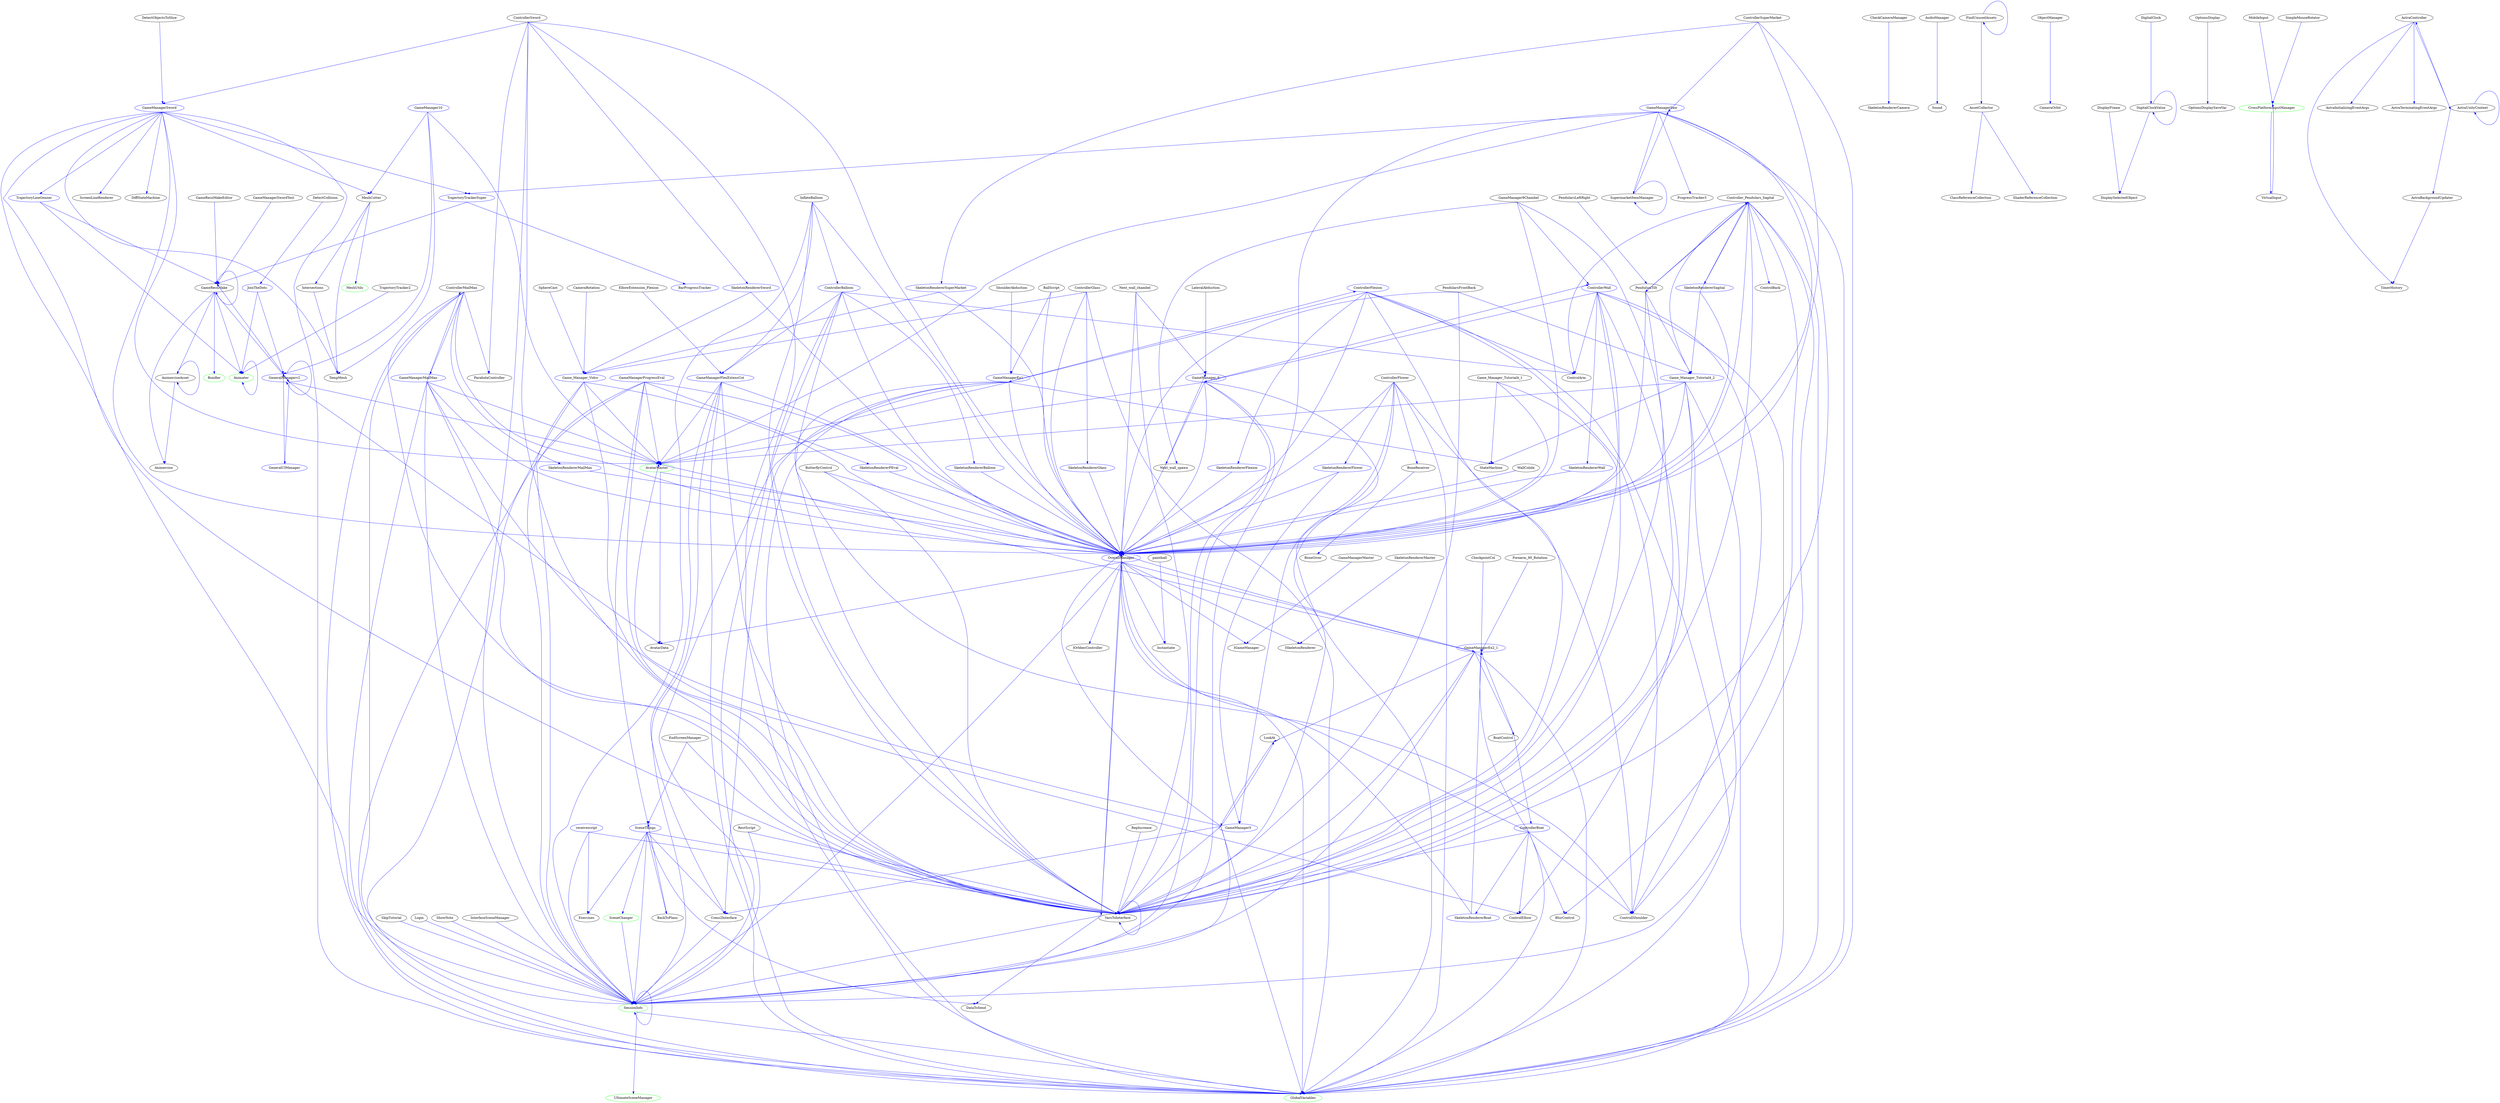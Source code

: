 digraph  {
	graph [nodesep=0.25,
		ranksep=5.0
	];
	BarProgressTracker	 [color=blue];
	RepIncrease -> VarsToInterface	 [color=blue,
		samehead=woow,
		sametail=woow];
	VarsToInterface -> VarsToInterface	 [color=blue,
		samehead=woow,
		sametail=woow];
	SessionInfo	 [color=green];
	VarsToInterface -> SessionInfo	 [color=blue,
		samehead=woow,
		sametail=woow];
	OverallManager	 [color=blue];
	VarsToInterface -> OverallManager	 [color=blue,
		samehead=woow,
		sametail=woow];
	VarsToInterface -> DataToSend	 [color=blue,
		samehead=woow,
		sametail=woow];
	RestScript -> VarsToInterface	 [color=blue,
		samehead=woow,
		sametail=woow];
	RestScript -> SessionInfo	 [color=blue,
		samehead=woow,
		sametail=woow];
	SessionInfo -> SessionInfo	 [color=blue,
		samehead=woow,
		sametail=woow];
	GlobalVariables	 [color=green];
	SessionInfo -> GlobalVariables	 [color=blue,
		samehead=woow,
		sametail=woow];
	UltimateSceneManager	 [color=green];
	SessionInfo -> UltimateSceneManager	 [color=blue,
		samehead=woow,
		sametail=woow];
	SkeletonRendererMailMan	 [color=blue];
	SkeletonRendererMailMan -> OverallManager	 [color=blue,
		samehead=woow,
		sametail=woow];
	OverallManager -> VarsToInterface	 [color=blue,
		samehead=woow,
		sametail=woow];
	OverallManager -> SessionInfo	 [color=blue,
		samehead=woow,
		sametail=woow];
	OverallManager -> GlobalVariables	 [color=blue,
		samehead=woow,
		sametail=woow];
	GameManagerEx2_1	 [color=blue];
	OverallManager -> GameManagerEx2_1	 [color=blue,
		samehead=woow,
		sametail=woow];
	OverallManager -> Instantiate	 [color=blue,
		samehead=woow,
		sametail=woow];
	OverallManager -> AvatarData	 [color=blue,
		samehead=woow,
		sametail=woow];
	OverallManager -> IGameManager	 [color=blue,
		samehead=woow,
		sametail=woow];
	OverallManager -> IOrbbecController	 [color=blue,
		samehead=woow,
		sametail=woow];
	OverallManager -> ISkeletonRenderer	 [color=blue,
		samehead=woow,
		sametail=woow];
	SkeletonRendererPEval	 [color=blue];
	SkeletonRendererPEval -> OverallManager	 [color=blue,
		samehead=woow,
		sametail=woow];
	SkeletonRendererSuperMarket	 [color=blue];
	SkeletonRendererSuperMarket -> OverallManager	 [color=blue,
		samehead=woow,
		sametail=woow];
	Game_Manager_Vidro	 [color=blue];
	SkeletonRendererSuperMarket -> Game_Manager_Vidro	 [color=blue,
		samehead=woow,
		sametail=woow];
	Game_Manager_Vidro -> VarsToInterface	 [color=blue,
		samehead=woow,
		sametail=woow];
	Game_Manager_Vidro -> SessionInfo	 [color=blue,
		samehead=woow,
		sametail=woow];
	Game_Manager_Vidro -> OverallManager	 [color=blue,
		samehead=woow,
		sametail=woow];
	Game_Manager_Vidro -> GlobalVariables	 [color=blue,
		samehead=woow,
		sametail=woow];
	AvatarMaster	 [color=green];
	Game_Manager_Vidro -> AvatarMaster	 [color=blue,
		samehead=woow,
		sametail=woow];
	SkipTutorial -> SessionInfo	 [color=blue,
		samehead=woow,
		sametail=woow];
	ControllerMailMan -> ParabolaController	 [color=blue,
		samehead=woow,
		sametail=woow];
	ControllerMailMan -> VarsToInterface	 [color=blue,
		samehead=woow,
		sametail=woow];
	ControllerMailMan -> SessionInfo	 [color=blue,
		samehead=woow,
		sametail=woow];
	ControllerMailMan -> SkeletonRendererMailMan	 [color=blue,
		samehead=woow,
		sametail=woow];
	ControllerMailMan -> OverallManager	 [color=blue,
		samehead=woow,
		sametail=woow];
	GameManagerMailMan	 [color=blue];
	ControllerMailMan -> GameManagerMailMan	 [color=blue,
		samehead=woow,
		sametail=woow];
	ControllerMailMan -> GlobalVariables	 [color=blue,
		samehead=woow,
		sametail=woow];
	GameManagerMailMan -> VarsToInterface	 [color=blue,
		samehead=woow,
		sametail=woow];
	GameManagerMailMan -> SessionInfo	 [color=blue,
		samehead=woow,
		sametail=woow];
	GameManagerMailMan -> OverallManager	 [color=blue,
		samehead=woow,
		sametail=woow];
	GameManagerMailMan -> ControllerMailMan	 [color=blue,
		samehead=woow,
		sametail=woow];
	GameManagerMailMan -> GlobalVariables	 [color=blue,
		samehead=woow,
		sametail=woow];
	GameManagerMailMan -> ControlElbow	 [color=blue,
		samehead=woow,
		sametail=woow];
	GameManagerMailMan -> AvatarMaster	 [color=blue,
		samehead=woow,
		sametail=woow];
	ControllerSuperMarket -> OverallManager	 [color=blue,
		samehead=woow,
		sametail=woow];
	ControllerSuperMarket -> SkeletonRendererSuperMarket	 [color=blue,
		samehead=woow,
		sametail=woow];
	ControllerSuperMarket -> GlobalVariables	 [color=blue,
		samehead=woow,
		sametail=woow];
	GameManagerSaw	 [color=blue];
	ControllerSuperMarket -> GameManagerSaw	 [color=blue,
		samehead=woow,
		sametail=woow];
	GameManagerSaw -> VarsToInterface	 [color=blue,
		samehead=woow,
		sametail=woow];
	GameManagerSaw -> SessionInfo	 [color=blue,
		samehead=woow,
		sametail=woow];
	GameManagerSaw -> OverallManager	 [color=blue,
		samehead=woow,
		sametail=woow];
	GameManagerSaw -> GlobalVariables	 [color=blue,
		samehead=woow,
		sametail=woow];
	GameManagerSaw -> AvatarMaster	 [color=blue,
		samehead=woow,
		sametail=woow];
	GameManagerSaw -> SupermarketItemManager	 [color=blue,
		samehead=woow,
		sametail=woow];
	GameManagerSaw -> ProgressTracker3	 [color=blue,
		samehead=woow,
		sametail=woow];
	TrajectoryTrackerSuper	 [color=blue];
	GameManagerSaw -> TrajectoryTrackerSuper	 [color=blue,
		samehead=woow,
		sametail=woow];
	ControllerSword -> ParabolaController	 [color=blue,
		samehead=woow,
		sametail=woow];
	ControllerSword -> VarsToInterface	 [color=blue,
		samehead=woow,
		sametail=woow];
	ControllerSword -> SessionInfo	 [color=blue,
		samehead=woow,
		sametail=woow];
	ControllerSword -> OverallManager	 [color=blue,
		samehead=woow,
		sametail=woow];
	ControllerSword -> GlobalVariables	 [color=blue,
		samehead=woow,
		sametail=woow];
	SkeletonRendererSword	 [color=blue];
	ControllerSword -> SkeletonRendererSword	 [color=blue,
		samehead=woow,
		sametail=woow];
	GameManagerSword	 [color=blue];
	ControllerSword -> GameManagerSword	 [color=blue,
		samehead=woow,
		sametail=woow];
	SkeletonRendererSword -> OverallManager	 [color=blue,
		samehead=woow,
		sametail=woow];
	SkeletonRendererSword -> Game_Manager_Vidro	 [color=blue,
		samehead=woow,
		sametail=woow];
	GameManagerSword -> VarsToInterface	 [color=blue,
		samehead=woow,
		sametail=woow];
	GameManagerSword -> SessionInfo	 [color=blue,
		samehead=woow,
		sametail=woow];
	GameManagerSword -> OverallManager	 [color=blue,
		samehead=woow,
		sametail=woow];
	GameManagerSword -> GlobalVariables	 [color=blue,
		samehead=woow,
		sametail=woow];
	GameManagerSword -> AvatarMaster	 [color=blue,
		samehead=woow,
		sametail=woow];
	GameManagerSword -> TrajectoryTrackerSuper	 [color=blue,
		samehead=woow,
		sametail=woow];
	GameManagerSword -> MeshCutter	 [color=blue,
		samehead=woow,
		sametail=woow];
	GameManagerSword -> TempMesh	 [color=blue,
		samehead=woow,
		sametail=woow];
	GameManagerSword -> ScreenLineRenderer	 [color=blue,
		samehead=woow,
		sametail=woow];
	GameManagerSword -> DiffStateMachine	 [color=blue,
		samehead=woow,
		sametail=woow];
	TrajectoryLineGenner	 [color=blue];
	GameManagerSword -> TrajectoryLineGenner	 [color=blue,
		samehead=woow,
		sametail=woow];
	JoinTheDots	 [color=blue];
	DetectCollision -> JoinTheDots	 [color=blue,
		samehead=woow,
		sametail=woow];
	GeneralManagerv2	 [color=blue];
	JoinTheDots -> GeneralManagerv2	 [color=blue,
		samehead=woow,
		sametail=woow];
	Animater	 [color=green];
	JoinTheDots -> Animater	 [color=blue,
		samehead=woow,
		sametail=woow];
	EndScreenManager -> VarsToInterface	 [color=blue,
		samehead=woow,
		sametail=woow];
	SceneThings	 [color=blue];
	EndScreenManager -> SceneThings	 [color=blue,
		samehead=woow,
		sametail=woow];
	SceneThings -> VarsToInterface	 [color=blue,
		samehead=woow,
		sametail=woow];
	SceneThings -> SessionInfo	 [color=blue,
		samehead=woow,
		sametail=woow];
	SceneThings -> BackToPlans	 [color=blue,
		samehead=woow,
		sametail=woow];
	SceneThings -> Coms2Interface	 [color=blue,
		samehead=woow,
		sametail=woow];
	SceneThings -> DataToSend	 [color=blue,
		samehead=woow,
		sametail=woow];
	SceneThings -> Exercises	 [color=blue,
		samehead=woow,
		sametail=woow];
	SceneChanger	 [color=green];
	SceneThings -> SceneChanger	 [color=blue,
		samehead=woow,
		sametail=woow];
	AvatarMaster -> OverallManager	 [color=blue,
		samehead=woow,
		sametail=woow];
	AvatarMaster -> AvatarData	 [color=blue,
		samehead=woow,
		sametail=woow];
	GameManagerProgressEval	 [color=blue];
	GameManagerProgressEval -> VarsToInterface	 [color=blue,
		samehead=woow,
		sametail=woow];
	GameManagerProgressEval -> SessionInfo	 [color=blue,
		samehead=woow,
		sametail=woow];
	GameManagerProgressEval -> OverallManager	 [color=blue,
		samehead=woow,
		sametail=woow];
	GameManagerProgressEval -> SkeletonRendererPEval	 [color=blue,
		samehead=woow,
		sametail=woow];
	GameManagerProgressEval -> GlobalVariables	 [color=blue,
		samehead=woow,
		sametail=woow];
	GameManagerProgressEval -> SceneThings	 [color=blue,
		samehead=woow,
		sametail=woow];
	GameManagerProgressEval -> AvatarMaster	 [color=blue,
		samehead=woow,
		sametail=woow];
	SupermarketItemManager -> GameManagerSaw	 [color=blue,
		samehead=woow,
		sametail=woow];
	SupermarketItemManager -> SupermarketItemManager	 [color=blue,
		samehead=woow,
		sametail=woow];
	TrajectoryTrackerSuper -> BarProgressTracker	 [color=blue,
		samehead=woow,
		sametail=woow];
	TrajectoryTrackerSuper -> GameRecnMake	 [color=blue,
		samehead=woow,
		sametail=woow];
	GeneralUIManager	 [color=blue];
	GeneralUIManager -> GeneralManagerv2	 [color=blue,
		samehead=woow,
		sametail=woow];
	GeneralManagerv2 -> AvatarMaster	 [color=blue,
		samehead=woow,
		sametail=woow];
	GeneralManagerv2 -> GeneralUIManager	 [color=blue,
		samehead=woow,
		sametail=woow];
	GeneralManagerv2 -> GeneralManagerv2	 [color=blue,
		samehead=woow,
		sametail=woow];
	GeneralManagerv2 -> AvatarData	 [color=blue,
		samehead=woow,
		sametail=woow];
	GeneralManagerv2 -> GameRecnMake	 [color=blue,
		samehead=woow,
		sametail=woow];
	BackToPlans -> SceneThings	 [color=blue,
		samehead=woow,
		sametail=woow];
	Coms2Interface -> SessionInfo	 [color=blue,
		samehead=woow,
		sametail=woow];
	Login -> SessionInfo	 [color=blue,
		samehead=woow,
		sametail=woow];
	receivescript	 [color=blue];
	receivescript -> VarsToInterface	 [color=blue,
		samehead=woow,
		sametail=woow];
	receivescript -> SessionInfo	 [color=blue,
		samehead=woow,
		sametail=woow];
	receivescript -> Exercises	 [color=blue,
		samehead=woow,
		sametail=woow];
	SceneChanger -> SessionInfo	 [color=blue,
		samehead=woow,
		sametail=woow];
	GameManager10	 [color=blue];
	GameManager10 -> AvatarMaster	 [color=blue,
		samehead=woow,
		sametail=woow];
	GameManager10 -> GeneralManagerv2	 [color=blue,
		samehead=woow,
		sametail=woow];
	GameManager10 -> MeshCutter	 [color=blue,
		samehead=woow,
		sametail=woow];
	GameManager10 -> TempMesh	 [color=blue,
		samehead=woow,
		sametail=woow];
	MeshCutter -> TempMesh	 [color=blue,
		samehead=woow,
		sametail=woow];
	MeshCutter -> Intersections	 [color=blue,
		samehead=woow,
		sametail=woow];
	MeshUtils	 [color=green];
	MeshCutter -> MeshUtils	 [color=blue,
		samehead=woow,
		sametail=woow];
	GameManager5	 [color=blue];
	GameManager5 -> VarsToInterface	 [color=blue,
		samehead=woow,
		sametail=woow];
	GameManager5 -> SessionInfo	 [color=blue,
		samehead=woow,
		sametail=woow];
	GameManager5 -> OverallManager	 [color=blue,
		samehead=woow,
		sametail=woow];
	GameManager5 -> GlobalVariables	 [color=blue,
		samehead=woow,
		sametail=woow];
	GameManager5 -> AvatarMaster	 [color=blue,
		samehead=woow,
		sametail=woow];
	GameManager5 -> Coms2Interface	 [color=blue,
		samehead=woow,
		sametail=woow];
	GameManager5 -> LookAt	 [color=blue,
		samehead=woow,
		sametail=woow];
	LookAt -> GameManager5	 [color=blue,
		samehead=woow,
		sametail=woow];
	GameManager9Chambel -> VarsToInterface	 [color=blue,
		samehead=woow,
		sametail=woow];
	GameManager9Chambel -> OverallManager	 [color=blue,
		samehead=woow,
		sametail=woow];
	GameManager9Chambel -> Next_wall_spawn	 [color=blue,
		samehead=woow,
		sametail=woow];
	ControllerWall	 [color=blue];
	GameManager9Chambel -> ControllerWall	 [color=blue,
		samehead=woow,
		sametail=woow];
	Next_wall_spawn -> OverallManager	 [color=blue,
		samehead=woow,
		sametail=woow];
	GameManager_9	 [color=blue];
	Next_wall_spawn -> GameManager_9	 [color=blue,
		samehead=woow,
		sametail=woow];
	ControllerWall -> VarsToInterface	 [color=blue,
		samehead=woow,
		sametail=woow];
	ControllerWall -> OverallManager	 [color=blue,
		samehead=woow,
		sametail=woow];
	ControllerWall -> GlobalVariables	 [color=blue,
		samehead=woow,
		sametail=woow];
	ControllerWall -> ControlElbow	 [color=blue,
		samehead=woow,
		sametail=woow];
	ControllerWall -> GameManager_9	 [color=blue,
		samehead=woow,
		sametail=woow];
	ControllerWall -> ControlArm	 [color=blue,
		samehead=woow,
		sametail=woow];
	ControllerWall -> ControllShoulder	 [color=blue,
		samehead=woow,
		sametail=woow];
	SkeletonRendererWall	 [color=blue];
	ControllerWall -> SkeletonRendererWall	 [color=blue,
		samehead=woow,
		sametail=woow];
	GameManagerEx1	 [color=blue];
	GameManagerEx1 -> VarsToInterface	 [color=blue,
		samehead=woow,
		sametail=woow];
	GameManagerEx1 -> SessionInfo	 [color=blue,
		samehead=woow,
		sametail=woow];
	GameManagerEx1 -> OverallManager	 [color=blue,
		samehead=woow,
		sametail=woow];
	GameManagerEx1 -> GlobalVariables	 [color=blue,
		samehead=woow,
		sametail=woow];
	GameManagerEx1 -> AvatarMaster	 [color=blue,
		samehead=woow,
		sametail=woow];
	GameManagerEx1 -> Coms2Interface	 [color=blue,
		samehead=woow,
		sametail=woow];
	ControllerFlexion	 [color=blue];
	GameManagerEx1 -> ControllerFlexion	 [color=blue,
		samehead=woow,
		sametail=woow];
	GameManagerEx1 -> StateMachine	 [color=blue,
		samehead=woow,
		sametail=woow];
	ControllerFlexion -> VarsToInterface	 [color=blue,
		samehead=woow,
		sametail=woow];
	ControllerFlexion -> OverallManager	 [color=blue,
		samehead=woow,
		sametail=woow];
	ControllerFlexion -> GlobalVariables	 [color=blue,
		samehead=woow,
		sametail=woow];
	ControllerFlexion -> GameManagerEx1	 [color=blue,
		samehead=woow,
		sametail=woow];
	ControllerFlexion -> ControlArm	 [color=blue,
		samehead=woow,
		sametail=woow];
	ControllerFlexion -> ControllShoulder	 [color=blue,
		samehead=woow,
		sametail=woow];
	SkeletonRendererFlexion	 [color=blue];
	ControllerFlexion -> SkeletonRendererFlexion	 [color=blue,
		samehead=woow,
		sametail=woow];
	GameManagerEx2_1 -> VarsToInterface	 [color=blue,
		samehead=woow,
		sametail=woow];
	GameManagerEx2_1 -> SessionInfo	 [color=blue,
		samehead=woow,
		sametail=woow];
	GameManagerEx2_1 -> OverallManager	 [color=blue,
		samehead=woow,
		sametail=woow];
	GameManagerEx2_1 -> GlobalVariables	 [color=blue,
		samehead=woow,
		sametail=woow];
	GameManagerEx2_1 -> AvatarMaster	 [color=blue,
		samehead=woow,
		sametail=woow];
	GameManagerEx2_1 -> LookAt	 [color=blue,
		samehead=woow,
		sametail=woow];
	GameManagerEx2_1 -> BoatControl	 [color=blue,
		samehead=woow,
		sametail=woow];
	BoatControl -> GameManagerEx2_1	 [color=blue,
		samehead=woow,
		sametail=woow];
	ControllerBoat	 [color=blue];
	BoatControl -> ControllerBoat	 [color=blue,
		samehead=woow,
		sametail=woow];
	GameManagerFlexExtensCot	 [color=blue];
	GameManagerFlexExtensCot -> VarsToInterface	 [color=blue,
		samehead=woow,
		sametail=woow];
	GameManagerFlexExtensCot -> SessionInfo	 [color=blue,
		samehead=woow,
		sametail=woow];
	GameManagerFlexExtensCot -> OverallManager	 [color=blue,
		samehead=woow,
		sametail=woow];
	GameManagerFlexExtensCot -> GlobalVariables	 [color=blue,
		samehead=woow,
		sametail=woow];
	GameManagerFlexExtensCot -> AvatarMaster	 [color=blue,
		samehead=woow,
		sametail=woow];
	GameManagerFlexExtensCot -> Coms2Interface	 [color=blue,
		samehead=woow,
		sametail=woow];
	GameManager_9 -> VarsToInterface	 [color=blue,
		samehead=woow,
		sametail=woow];
	GameManager_9 -> SessionInfo	 [color=blue,
		samehead=woow,
		sametail=woow];
	GameManager_9 -> OverallManager	 [color=blue,
		samehead=woow,
		sametail=woow];
	GameManager_9 -> GlobalVariables	 [color=blue,
		samehead=woow,
		sametail=woow];
	GameManager_9 -> AvatarMaster	 [color=blue,
		samehead=woow,
		sametail=woow];
	GameManager_9 -> Next_wall_spawn	 [color=blue,
		samehead=woow,
		sametail=woow];
	GameManager_9 -> ControllerWall	 [color=blue,
		samehead=woow,
		sametail=woow];
	Game_Manager_Tutorial4_1 -> VarsToInterface	 [color=blue,
		samehead=woow,
		sametail=woow];
	Game_Manager_Tutorial4_1 -> OverallManager	 [color=blue,
		samehead=woow,
		sametail=woow];
	Game_Manager_Tutorial4_1 -> StateMachine	 [color=blue,
		samehead=woow,
		sametail=woow];
	Game_Manager_Tutorial4_2	 [color=blue];
	Game_Manager_Tutorial4_2 -> VarsToInterface	 [color=blue,
		samehead=woow,
		sametail=woow];
	Game_Manager_Tutorial4_2 -> SessionInfo	 [color=blue,
		samehead=woow,
		sametail=woow];
	Game_Manager_Tutorial4_2 -> OverallManager	 [color=blue,
		samehead=woow,
		sametail=woow];
	Game_Manager_Tutorial4_2 -> GlobalVariables	 [color=blue,
		samehead=woow,
		sametail=woow];
	Game_Manager_Tutorial4_2 -> AvatarMaster	 [color=blue,
		samehead=woow,
		sametail=woow];
	Game_Manager_Tutorial4_2 -> StateMachine	 [color=blue,
		samehead=woow,
		sametail=woow];
	BallScript -> OverallManager	 [color=blue,
		samehead=woow,
		sametail=woow];
	BallScript -> GameManagerEx1	 [color=blue,
		samehead=woow,
		sametail=woow];
	ControllerBoat -> VarsToInterface	 [color=blue,
		samehead=woow,
		sametail=woow];
	ControllerBoat -> OverallManager	 [color=blue,
		samehead=woow,
		sametail=woow];
	ControllerBoat -> GlobalVariables	 [color=blue,
		samehead=woow,
		sametail=woow];
	ControllerBoat -> ControlElbow	 [color=blue,
		samehead=woow,
		sametail=woow];
	ControllerBoat -> GameManagerEx2_1	 [color=blue,
		samehead=woow,
		sametail=woow];
	ControllerBoat -> ControllShoulder	 [color=blue,
		samehead=woow,
		sametail=woow];
	ControllerBoat -> BlurControl	 [color=blue,
		samehead=woow,
		sametail=woow];
	SkeletonRendererBoat	 [color=blue];
	ControllerBoat -> SkeletonRendererBoat	 [color=blue,
		samehead=woow,
		sametail=woow];
	ButterflyControl -> VarsToInterface	 [color=blue,
		samehead=woow,
		sametail=woow];
	ButterflyControl -> OverallManager	 [color=blue,
		samehead=woow,
		sametail=woow];
	CameraRotation -> Game_Manager_Vidro	 [color=blue,
		samehead=woow,
		sametail=woow];
	CheckCameraManager -> SkeletonRendererCamera	 [color=blue,
		samehead=woow,
		sametail=woow];
	CheckpointCol -> GameManagerEx2_1	 [color=blue,
		samehead=woow,
		sametail=woow];
	Controller_Pendulars_Sagital -> VarsToInterface	 [color=blue,
		samehead=woow,
		sametail=woow];
	Controller_Pendulars_Sagital -> OverallManager	 [color=blue,
		samehead=woow,
		sametail=woow];
	Controller_Pendulars_Sagital -> GlobalVariables	 [color=blue,
		samehead=woow,
		sametail=woow];
	Controller_Pendulars_Sagital -> Game_Manager_Tutorial4_2	 [color=blue,
		samehead=woow,
		sametail=woow];
	Controller_Pendulars_Sagital -> PendulumTilt	 [color=blue,
		samehead=woow,
		sametail=woow];
	Controller_Pendulars_Sagital -> ControlArm	 [color=blue,
		samehead=woow,
		sametail=woow];
	Controller_Pendulars_Sagital -> ControlBack	 [color=blue,
		samehead=woow,
		sametail=woow];
	Controller_Pendulars_Sagital -> ControllShoulder	 [color=blue,
		samehead=woow,
		sametail=woow];
	SkeletonRendererSagital	 [color=blue];
	Controller_Pendulars_Sagital -> SkeletonRendererSagital	 [color=blue,
		samehead=woow,
		sametail=woow];
	Controller_Pendulars_Sagital -> BlurControl	 [color=blue,
		samehead=woow,
		sametail=woow];
	PendulumTilt -> VarsToInterface	 [color=blue,
		samehead=woow,
		sametail=woow];
	PendulumTilt -> OverallManager	 [color=blue,
		samehead=woow,
		sametail=woow];
	PendulumTilt -> Game_Manager_Tutorial4_2	 [color=blue,
		samehead=woow,
		sametail=woow];
	PendulumTilt -> Controller_Pendulars_Sagital	 [color=blue,
		samehead=woow,
		sametail=woow];
	SkeletonRendererSagital -> OverallManager	 [color=blue,
		samehead=woow,
		sametail=woow];
	SkeletonRendererSagital -> Game_Manager_Tutorial4_2	 [color=blue,
		samehead=woow,
		sametail=woow];
	SkeletonRendererSagital -> Controller_Pendulars_Sagital	 [color=blue,
		samehead=woow,
		sametail=woow];
	InflateBalloon -> VarsToInterface	 [color=blue,
		samehead=woow,
		sametail=woow];
	InflateBalloon -> SessionInfo	 [color=blue,
		samehead=woow,
		sametail=woow];
	InflateBalloon -> OverallManager	 [color=blue,
		samehead=woow,
		sametail=woow];
	InflateBalloon -> GameManagerFlexExtensCot	 [color=blue,
		samehead=woow,
		sametail=woow];
	ControllerBalloon	 [color=blue];
	InflateBalloon -> ControllerBalloon	 [color=blue,
		samehead=woow,
		sametail=woow];
	ControllerBalloon -> VarsToInterface	 [color=blue,
		samehead=woow,
		sametail=woow];
	ControllerBalloon -> OverallManager	 [color=blue,
		samehead=woow,
		sametail=woow];
	ControllerBalloon -> GlobalVariables	 [color=blue,
		samehead=woow,
		sametail=woow];
	ControllerBalloon -> GameManagerFlexExtensCot	 [color=blue,
		samehead=woow,
		sametail=woow];
	ControllerBalloon -> ControlArm	 [color=blue,
		samehead=woow,
		sametail=woow];
	ControllerBalloon -> ControllShoulder	 [color=blue,
		samehead=woow,
		sametail=woow];
	SkeletonRendererBalloon	 [color=blue];
	ControllerBalloon -> SkeletonRendererBalloon	 [color=blue,
		samehead=woow,
		sametail=woow];
	Next_wall_chambel -> VarsToInterface	 [color=blue,
		samehead=woow,
		sametail=woow];
	Next_wall_chambel -> OverallManager	 [color=blue,
		samehead=woow,
		sametail=woow];
	Next_wall_chambel -> GameManager_9	 [color=blue,
		samehead=woow,
		sametail=woow];
	paintball -> Instantiate	 [color=blue,
		samehead=woow,
		sametail=woow];
	ShowNote -> SessionInfo	 [color=blue,
		samehead=woow,
		sametail=woow];
	SphereCast -> Game_Manager_Vidro	 [color=blue,
		samehead=woow,
		sametail=woow];
	WallColide -> OverallManager	 [color=blue,
		samehead=woow,
		sametail=woow];
	ElbowExtension_Flexion -> GameManagerFlexExtensCot	 [color=blue,
		samehead=woow,
		sametail=woow];
	Forearm_90_Rotation -> GameManagerEx2_1	 [color=blue,
		samehead=woow,
		sametail=woow];
	LateralAbduction -> GameManager_9	 [color=blue,
		samehead=woow,
		sametail=woow];
	PendularsFrontBack -> VarsToInterface	 [color=blue,
		samehead=woow,
		sametail=woow];
	PendularsFrontBack -> OverallManager	 [color=blue,
		samehead=woow,
		sametail=woow];
	PendularsFrontBack -> Game_Manager_Tutorial4_2	 [color=blue,
		samehead=woow,
		sametail=woow];
	PendularsLeftRight -> PendulumTilt	 [color=blue,
		samehead=woow,
		sametail=woow];
	ShoulderAbduction -> GameManagerEx1	 [color=blue,
		samehead=woow,
		sametail=woow];
	AudioManager -> Sound	 [color=blue,
		samehead=woow,
		sametail=woow];
	InterfaceSceneManager -> SessionInfo	 [color=blue,
		samehead=woow,
		sametail=woow];
	SkeletonRendererBoat -> OverallManager	 [color=blue,
		samehead=woow,
		sametail=woow];
	SkeletonRendererBoat -> GameManagerEx2_1	 [color=blue,
		samehead=woow,
		sametail=woow];
	BoneReceiver -> BoneGiver	 [color=blue,
		samehead=woow,
		sametail=woow];
	SkeletonRendererBalloon -> OverallManager	 [color=blue,
		samehead=woow,
		sametail=woow];
	SkeletonRendererFlexion -> OverallManager	 [color=blue,
		samehead=woow,
		sametail=woow];
	ControllerFlower -> VarsToInterface	 [color=blue,
		samehead=woow,
		sametail=woow];
	ControllerFlower -> OverallManager	 [color=blue,
		samehead=woow,
		sametail=woow];
	ControllerFlower -> GlobalVariables	 [color=blue,
		samehead=woow,
		sametail=woow];
	ControllerFlower -> GameManager5	 [color=blue,
		samehead=woow,
		sametail=woow];
	ControllerFlower -> ControllShoulder	 [color=blue,
		samehead=woow,
		sametail=woow];
	ControllerFlower -> BoneReceiver	 [color=blue,
		samehead=woow,
		sametail=woow];
	SkeletonRendererFlower	 [color=blue];
	ControllerFlower -> SkeletonRendererFlower	 [color=blue,
		samehead=woow,
		sametail=woow];
	SkeletonRendererFlower -> OverallManager	 [color=blue,
		samehead=woow,
		sametail=woow];
	SkeletonRendererFlower -> GameManager5	 [color=blue,
		samehead=woow,
		sametail=woow];
	SkeletonRendererWall -> OverallManager	 [color=blue,
		samehead=woow,
		sametail=woow];
	SkeletonRendererGlass	 [color=blue];
	SkeletonRendererGlass -> OverallManager	 [color=blue,
		samehead=woow,
		sametail=woow];
	GameManagerMaster -> IGameManager	 [color=blue,
		samehead=woow,
		sametail=woow];
	SkeletonRendererMaster -> ISkeletonRenderer	 [color=blue,
		samehead=woow,
		sametail=woow];
	ControllerGlass -> OverallManager	 [color=blue,
		samehead=woow,
		sametail=woow];
	ControllerGlass -> Game_Manager_Vidro	 [color=blue,
		samehead=woow,
		sametail=woow];
	ControllerGlass -> GlobalVariables	 [color=blue,
		samehead=woow,
		sametail=woow];
	ControllerGlass -> SkeletonRendererGlass	 [color=blue,
		samehead=woow,
		sametail=woow];
	AssetCollector -> ClassReferenceCollection	 [color=blue,
		samehead=woow,
		sametail=woow];
	AssetCollector -> ShaderReferenceCollection	 [color=blue,
		samehead=woow,
		sametail=woow];
	FindUnusedAssets -> AssetCollector	 [color=blue,
		samehead=woow,
		sametail=woow];
	FindUnusedAssets -> FindUnusedAssets	 [color=blue,
		samehead=woow,
		sametail=woow];
	DetectObjectsToSlice -> GameManagerSword	 [color=blue,
		samehead=woow,
		sametail=woow];
	TrajectoryLineGenner -> GameRecnMake	 [color=blue,
		samehead=woow,
		sametail=woow];
	TrajectoryLineGenner -> Animater	 [color=blue,
		samehead=woow,
		sametail=woow];
	GameManagerSwordTest -> GameRecnMake	 [color=blue,
		samehead=woow,
		sametail=woow];
	GameRecnMake -> GeneralManagerv2	 [color=blue,
		samehead=woow,
		sametail=woow];
	GameRecnMake -> GameRecnMake	 [color=blue,
		samehead=woow,
		sametail=woow];
	GameRecnMake -> Animercise	 [color=blue,
		samehead=woow,
		sametail=woow];
	GameRecnMake -> AnimerciseAsset	 [color=blue,
		samehead=woow,
		sametail=woow];
	GameRecnMake -> Animater	 [color=blue,
		samehead=woow,
		sametail=woow];
	Bonifier	 [color=green];
	GameRecnMake -> Bonifier	 [color=blue,
		samehead=woow,
		sametail=woow];
	ObjectManager -> CameraOrbit	 [color=blue,
		samehead=woow,
		sametail=woow];
	Intersections -> TempMesh	 [color=blue,
		samehead=woow,
		sametail=woow];
	AnimerciseAsset -> Animercise	 [color=blue,
		samehead=woow,
		sametail=woow];
	AnimerciseAsset -> AnimerciseAsset	 [color=blue,
		samehead=woow,
		sametail=woow];
	Animater -> Animater	 [color=blue,
		samehead=woow,
		sametail=woow];
	GameRecnMakeEditor -> GameRecnMake	 [color=blue,
		samehead=woow,
		sametail=woow];
	TrajectoryTracker2 -> Animater	 [color=blue,
		samehead=woow,
		sametail=woow];
	DisplayFrame -> DisplaySelectedObject	 [color=blue,
		samehead=woow,
		sametail=woow];
	OptionsDisplay -> OptionsDisplaySaveVar	 [color=blue,
		samehead=woow,
		sametail=woow];
	DigitalClock -> DigitalClockValue	 [color=blue,
		samehead=woow,
		sametail=woow];
	DigitalClockValue -> DisplaySelectedObject	 [color=blue,
		samehead=woow,
		sametail=woow];
	DigitalClockValue -> DigitalClockValue	 [color=blue,
		samehead=woow,
		sametail=woow];
	CrossPlatformInputManager	 [color=green];
	CrossPlatformInputManager -> VirtualInput	 [color=blue,
		samehead=woow,
		sametail=woow];
	VirtualInput -> CrossPlatformInputManager	 [color=blue,
		samehead=woow,
		sametail=woow];
	MobileInput -> CrossPlatformInputManager	 [color=blue,
		samehead=woow,
		sametail=woow];
	SimpleMouseRotator -> CrossPlatformInputManager	 [color=blue,
		samehead=woow,
		sametail=woow];
	AstraBackgroundUpdater -> TimerHistory	 [color=blue,
		samehead=woow,
		sametail=woow];
	AstraController -> TimerHistory	 [color=blue,
		samehead=woow,
		sametail=woow];
	AstraController -> AstraInitializingEventArgs	 [color=blue,
		samehead=woow,
		sametail=woow];
	AstraController -> AstraTerminatingEventArgs	 [color=blue,
		samehead=woow,
		sametail=woow];
	AstraController -> AstraUnityContext	 [color=blue,
		samehead=woow,
		sametail=woow];
	AstraUnityContext -> AstraBackgroundUpdater	 [color=blue,
		samehead=woow,
		sametail=woow];
	AstraUnityContext -> AstraController	 [color=blue,
		samehead=woow,
		sametail=woow];
	AstraUnityContext -> AstraUnityContext	 [color=blue,
		samehead=woow,
		sametail=woow];
}
